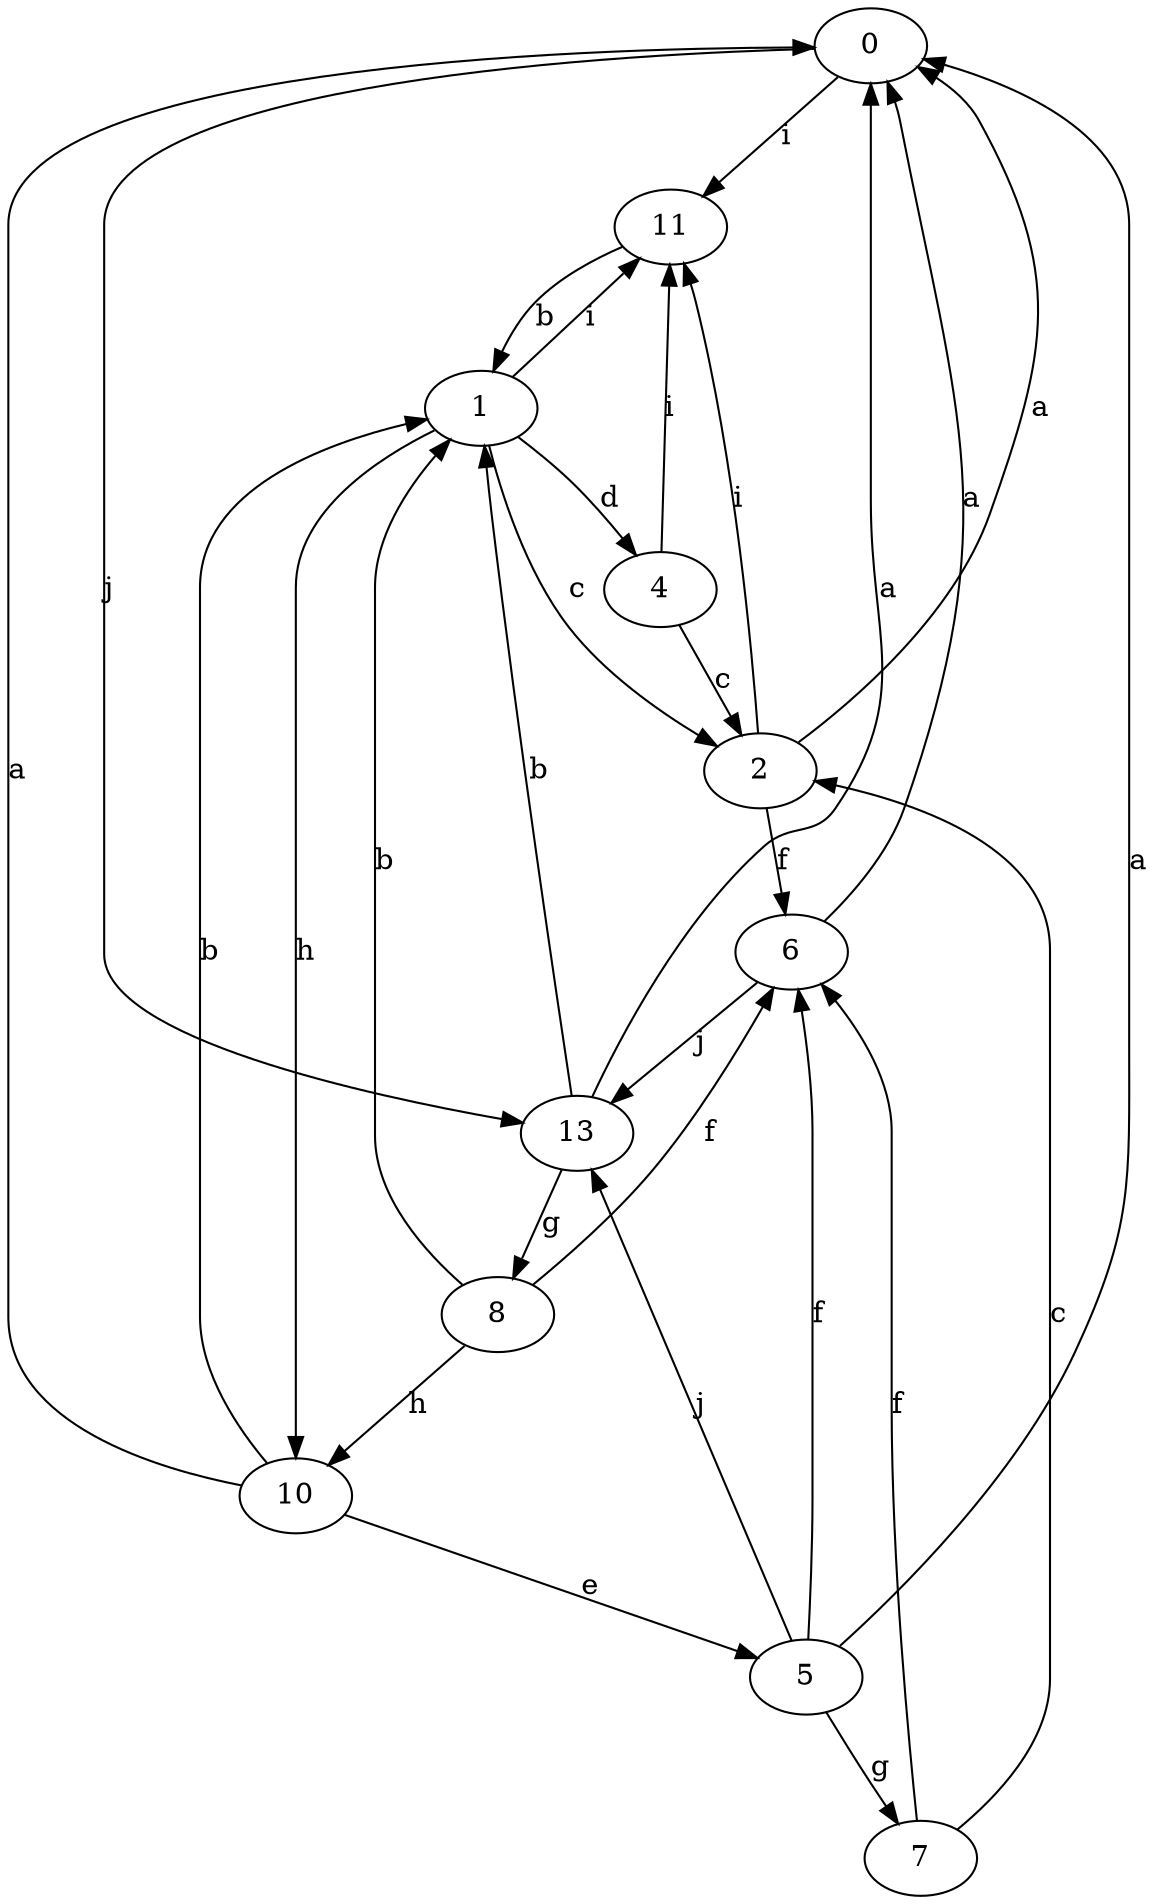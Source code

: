 strict digraph  {
0;
1;
2;
4;
5;
6;
7;
8;
10;
11;
13;
0 -> 11  [label=i];
0 -> 13  [label=j];
1 -> 2  [label=c];
1 -> 4  [label=d];
1 -> 10  [label=h];
1 -> 11  [label=i];
2 -> 0  [label=a];
2 -> 6  [label=f];
2 -> 11  [label=i];
4 -> 2  [label=c];
4 -> 11  [label=i];
5 -> 0  [label=a];
5 -> 6  [label=f];
5 -> 7  [label=g];
5 -> 13  [label=j];
6 -> 0  [label=a];
6 -> 13  [label=j];
7 -> 2  [label=c];
7 -> 6  [label=f];
8 -> 1  [label=b];
8 -> 6  [label=f];
8 -> 10  [label=h];
10 -> 0  [label=a];
10 -> 1  [label=b];
10 -> 5  [label=e];
11 -> 1  [label=b];
13 -> 0  [label=a];
13 -> 1  [label=b];
13 -> 8  [label=g];
}
